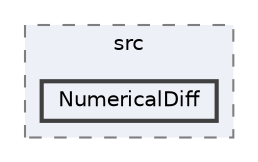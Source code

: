 digraph "external/taskflow/3rd-party/eigen-3.3.7/unsupported/Eigen/src/NumericalDiff"
{
 // LATEX_PDF_SIZE
  bgcolor="transparent";
  edge [fontname=Helvetica,fontsize=10,labelfontname=Helvetica,labelfontsize=10];
  node [fontname=Helvetica,fontsize=10,shape=box,height=0.2,width=0.4];
  compound=true
  subgraph clusterdir_9f83894f9d9ad8e6fa2d07b6fb700861 {
    graph [ bgcolor="#edf0f7", pencolor="grey50", label="src", fontname=Helvetica,fontsize=10 style="filled,dashed", URL="dir_9f83894f9d9ad8e6fa2d07b6fb700861.html",tooltip=""]
  dir_e8b0f3042256c64f243f6eb2bb836c7e [label="NumericalDiff", fillcolor="#edf0f7", color="grey25", style="filled,bold", URL="dir_e8b0f3042256c64f243f6eb2bb836c7e.html",tooltip=""];
  }
}
